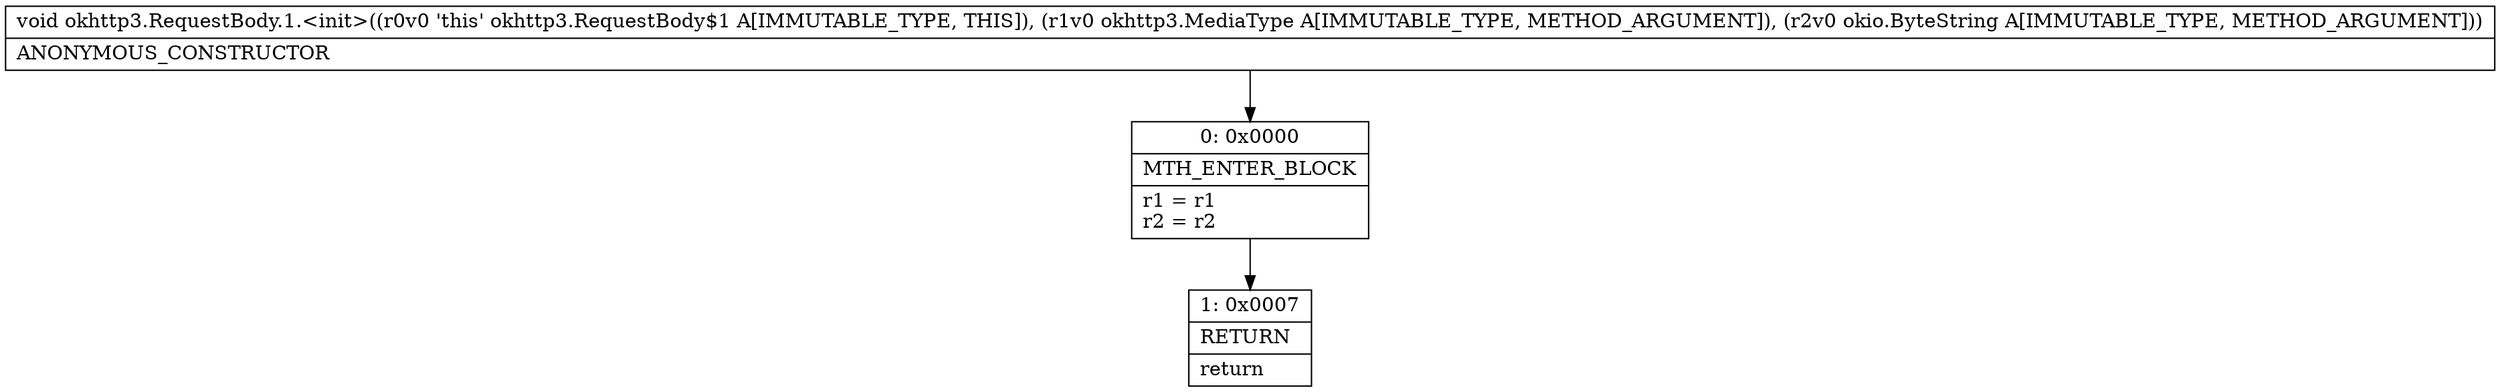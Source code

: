 digraph "CFG forokhttp3.RequestBody.1.\<init\>(Lokhttp3\/MediaType;Lokio\/ByteString;)V" {
Node_0 [shape=record,label="{0\:\ 0x0000|MTH_ENTER_BLOCK\l|r1 = r1\lr2 = r2\l}"];
Node_1 [shape=record,label="{1\:\ 0x0007|RETURN\l|return\l}"];
MethodNode[shape=record,label="{void okhttp3.RequestBody.1.\<init\>((r0v0 'this' okhttp3.RequestBody$1 A[IMMUTABLE_TYPE, THIS]), (r1v0 okhttp3.MediaType A[IMMUTABLE_TYPE, METHOD_ARGUMENT]), (r2v0 okio.ByteString A[IMMUTABLE_TYPE, METHOD_ARGUMENT]))  | ANONYMOUS_CONSTRUCTOR\l}"];
MethodNode -> Node_0;
Node_0 -> Node_1;
}

